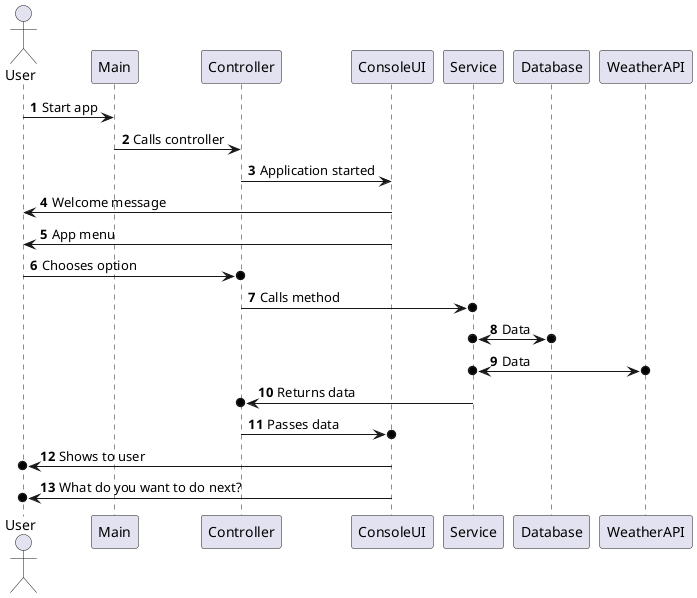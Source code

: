 @startuml
'https://plantuml.com/sequence-diagram

autonumber
actor User
User -> Main: Start app
Main -> Controller: Calls controller
Controller -> ConsoleUI: Application started
ConsoleUI -> User: Welcome message
ConsoleUI -> User: App menu
User ->o Controller: Chooses option
Controller ->o Service: Calls method
Service o<->o Database: Data
Service o<->o WeatherAPI: Data
Service ->o Controller: Returns data
Controller ->o ConsoleUI: Passes data
ConsoleUI ->o User: Shows to user
ConsoleUI ->o User: What do you want to do next?
@enduml